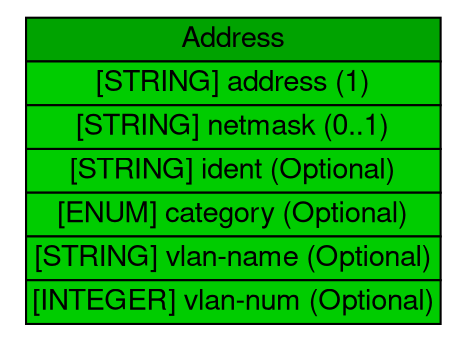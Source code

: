 digraph Address {
	graph [bb="0,0,215,155",
		rankdir=LR
	];
	node [label="\N"];
	Address	 [height=2.1528,
		label=<<table BORDER="0" CELLBORDER="1" CELLSPACING="0"> <tr> <td BGCOLOR="#00a300" HREF="/html/IDMEFv2/Address.html" TITLE="The Address class is used to represent network, hardware, and application addresses. "><FONT FACE="Nimbus Sans L">Address</FONT></td> </tr>" %<tr><td BGCOLOR="#00CC00"  HREF="/html/IDMEFv2/Address.html" TITLE="The address information.  The format of this data is governed by the category attribute."><FONT FACE="Nimbus Sans L">[STRING] address (1)</FONT></td></tr>%<tr><td BGCOLOR="#00CC00"  HREF="/html/IDMEFv2/Address.html" TITLE="The network mask for the address, if appropriate."><FONT FACE="Nimbus Sans L">[STRING] netmask (0..1)</FONT></td></tr>%<tr><td BGCOLOR="#00CC00"  HREF="/html/IDMEFv2/Address.html" TITLE="A unique identifier for the address; see Section 3.2.9."><FONT FACE="Nimbus Sans L">[STRING] ident (Optional)</FONT></td></tr>%<tr><td BGCOLOR="#00CC00"  HREF="/html/IDMEFv2/Address.html" TITLE="The type of address represented.  The permitted values for this attribute are shown below.  The default value is &quot;unknown&quot;.  (See also Section 10.)"><FONT FACE="Nimbus Sans L">[ENUM] category (Optional)</FONT></td></tr>%<tr><td BGCOLOR="#00CC00"  HREF="/html/IDMEFv2/Address.html" TITLE="The name of the Virtual LAN to which the address belongs."><FONT FACE="Nimbus Sans L">[STRING] vlan-name (Optional)</FONT></td></tr>%<tr><td BGCOLOR="#00CC00"  HREF="/html/IDMEFv2/Address.html" TITLE="The number of the Virtual LAN to which the address belongs."><FONT FACE="Nimbus Sans L">[INTEGER] vlan-num (Optional)</FONT></td></tr>%</table>>,
		pos="107.5,77.5",
		shape=plaintext,
		width=2.9861];
}
